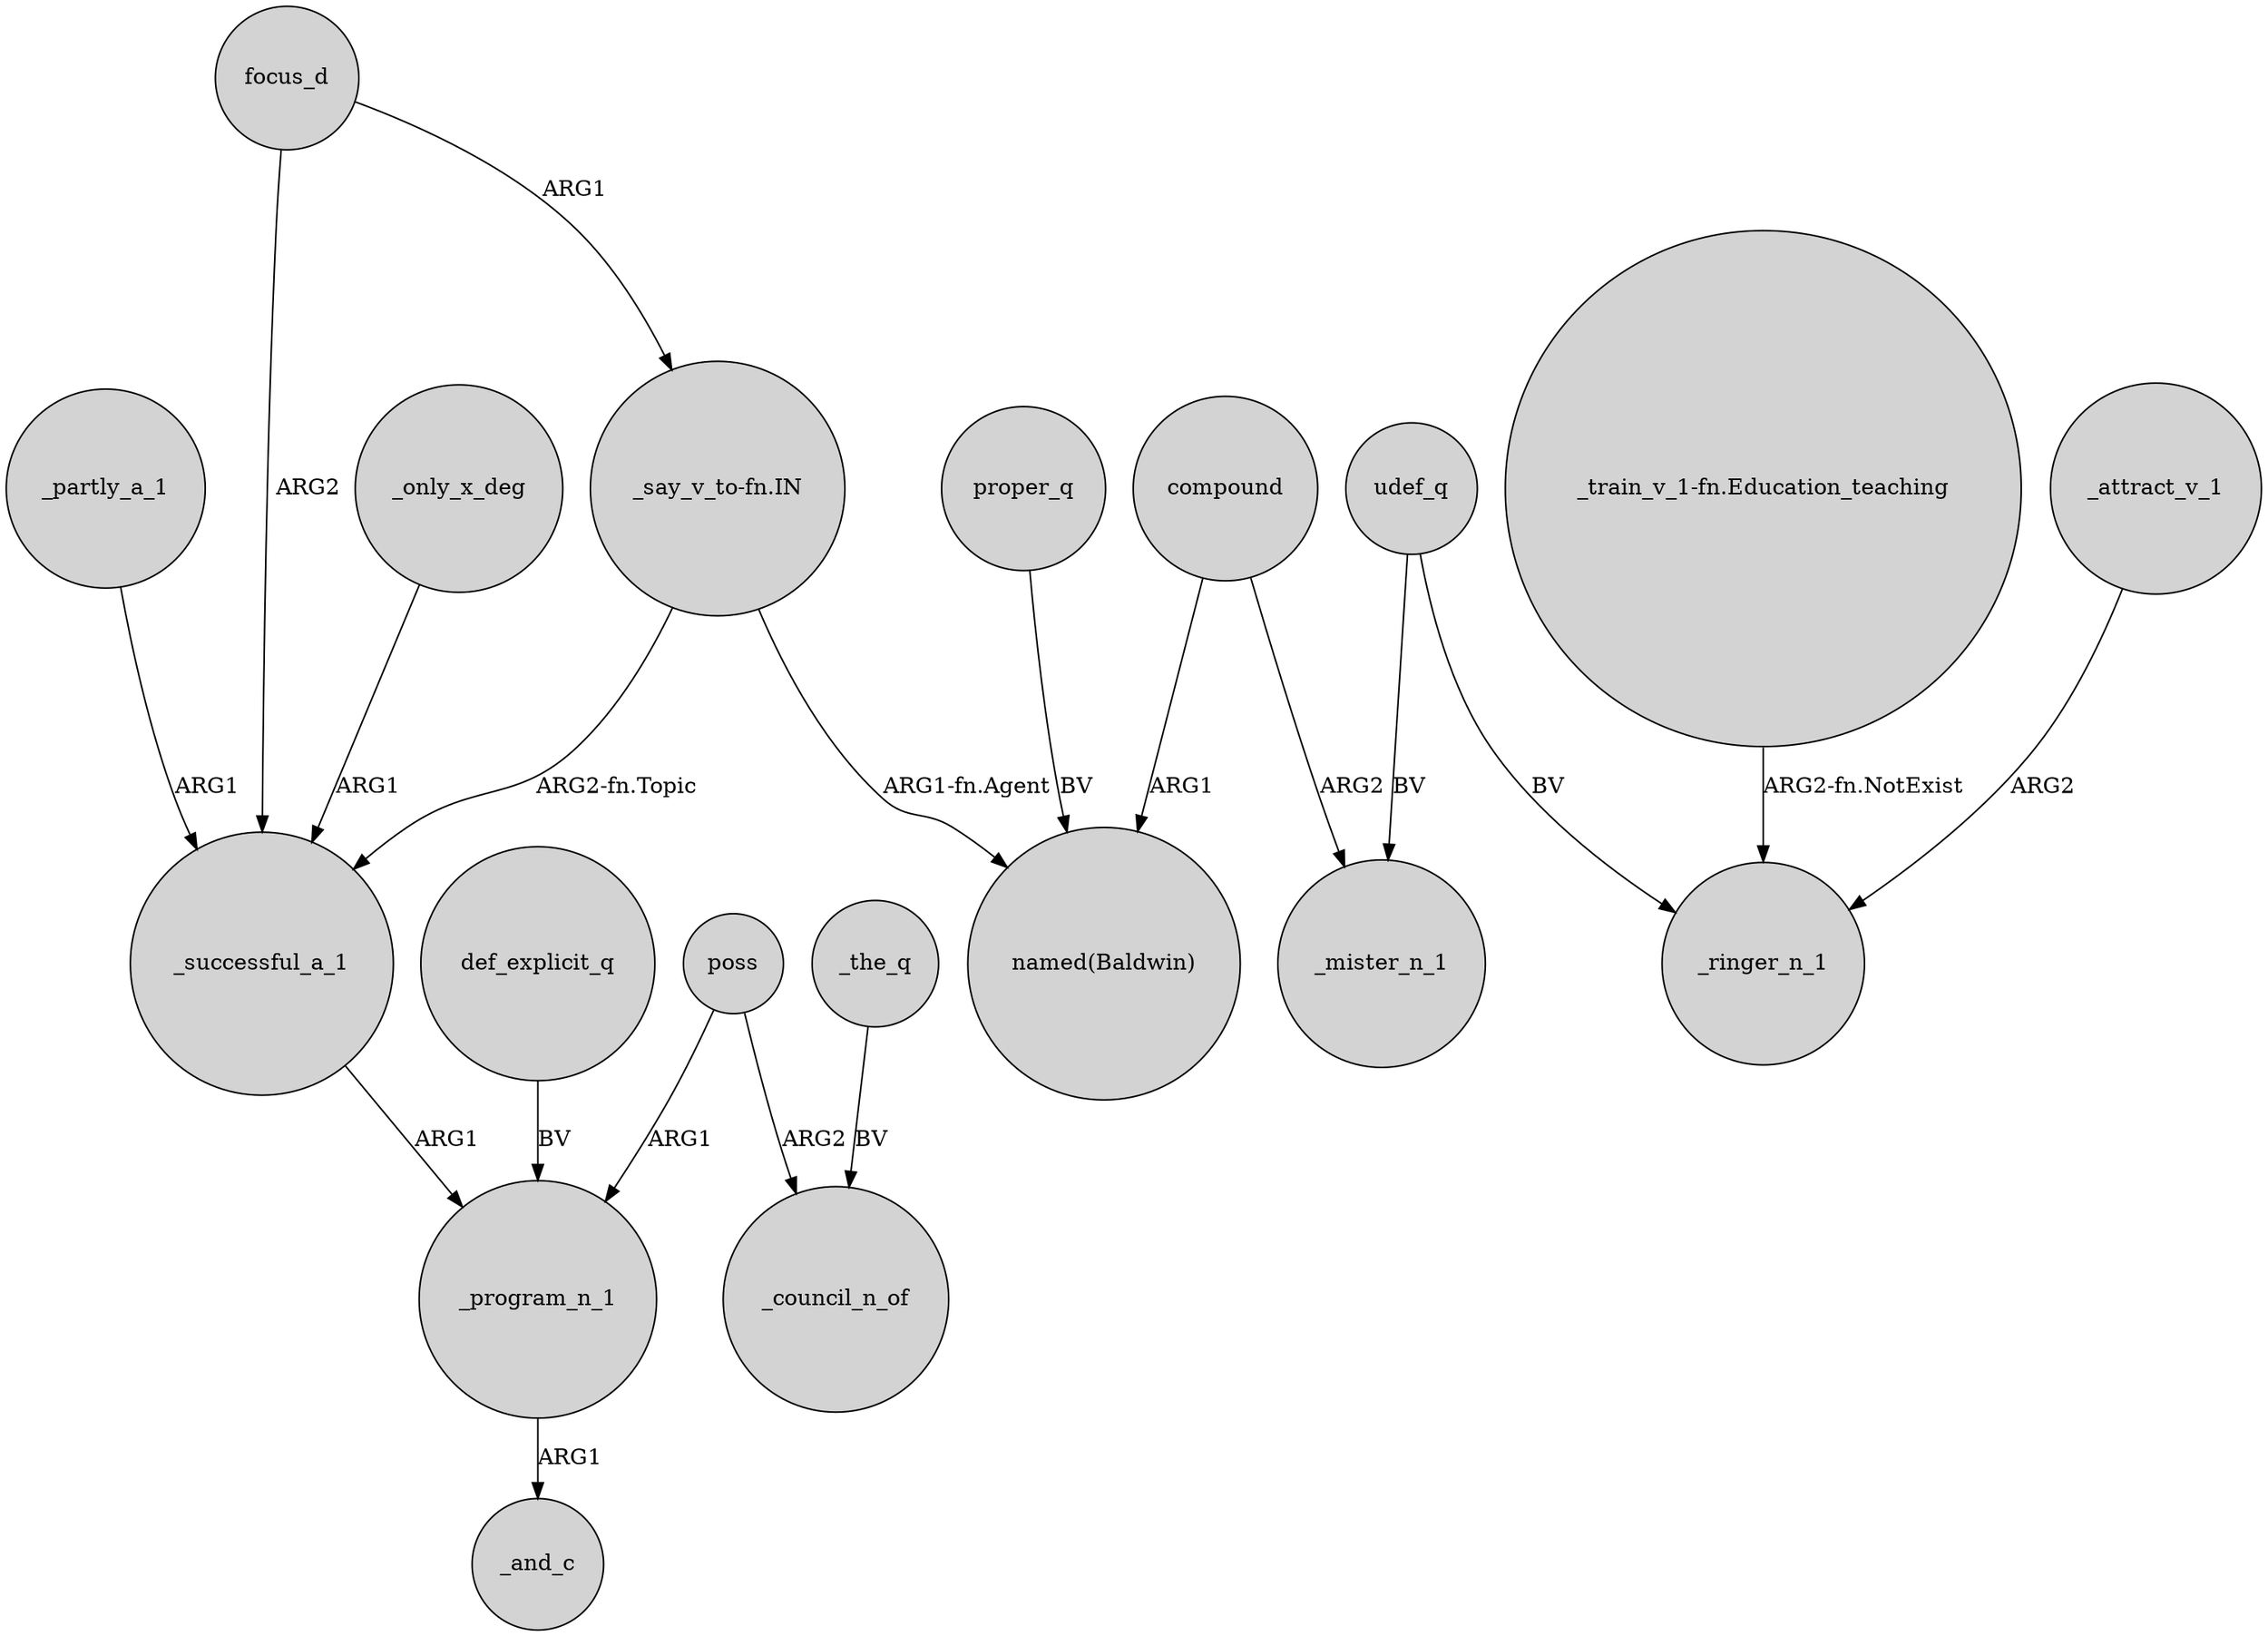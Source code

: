 digraph {
	node [shape=circle style=filled]
	focus_d -> _successful_a_1 [label=ARG2]
	poss -> _program_n_1 [label=ARG1]
	compound -> _mister_n_1 [label=ARG2]
	"_say_v_to-fn.IN" -> _successful_a_1 [label="ARG2-fn.Topic"]
	udef_q -> _mister_n_1 [label=BV]
	compound -> "named(Baldwin)" [label=ARG1]
	"_train_v_1-fn.Education_teaching" -> _ringer_n_1 [label="ARG2-fn.NotExist"]
	_successful_a_1 -> _program_n_1 [label=ARG1]
	proper_q -> "named(Baldwin)" [label=BV]
	poss -> _council_n_of [label=ARG2]
	def_explicit_q -> _program_n_1 [label=BV]
	"_say_v_to-fn.IN" -> "named(Baldwin)" [label="ARG1-fn.Agent"]
	_the_q -> _council_n_of [label=BV]
	_only_x_deg -> _successful_a_1 [label=ARG1]
	_partly_a_1 -> _successful_a_1 [label=ARG1]
	_attract_v_1 -> _ringer_n_1 [label=ARG2]
	_program_n_1 -> _and_c [label=ARG1]
	udef_q -> _ringer_n_1 [label=BV]
	focus_d -> "_say_v_to-fn.IN" [label=ARG1]
}
